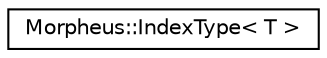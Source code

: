 digraph "Graphical Class Hierarchy"
{
 // LATEX_PDF_SIZE
  edge [fontname="Helvetica",fontsize="10",labelfontname="Helvetica",labelfontsize="10"];
  node [fontname="Helvetica",fontsize="10",shape=record];
  rankdir="LR";
  Node0 [label="Morpheus::IndexType\< T \>",height=0.2,width=0.4,color="black", fillcolor="white", style="filled",URL="$structMorpheus_1_1IndexType.html",tooltip="A wrapper that checks if the provided type is an integral type."];
}
